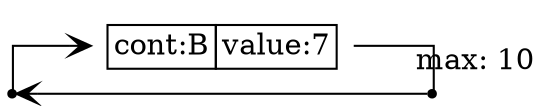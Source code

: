 digraph G {
  rankdir = LR;
  graph [splines=ortho];
  node [shape=plaintext];
  edge [arrowhead=vee];

  n0 [shape=point];
  n1 [label=<
    <TABLE BORDER="0" CELLBORDER="1" CELLSPACING="0" TOOLTIP="Foo.value" HREF="#">
      <TR><TD>cont:B</TD><TD>value:7</TD></TR>
    </TABLE>
  >];
  n2 [shape=point];

  n0 -> n1;
  n2 -> n0 [xlabel=""];
  n1 -> n2 [arrowhead=none, xlabel="max: 10"];
}